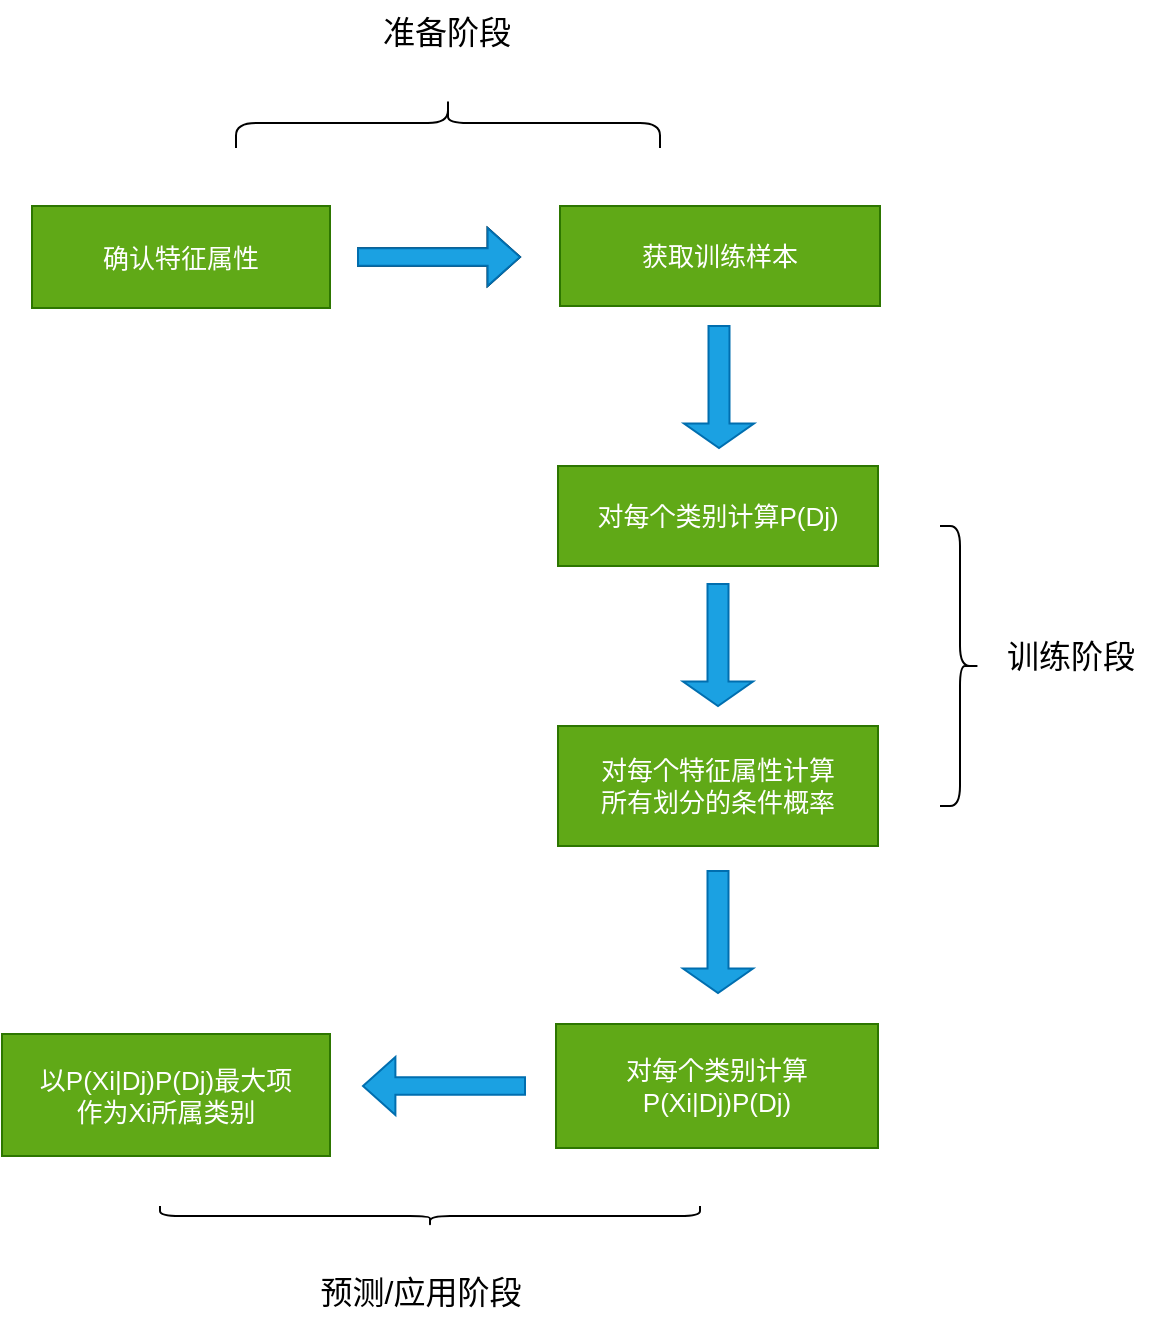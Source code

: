 <mxfile version="21.6.3" type="github">
  <diagram name="第 1 页" id="9e94xMel0PH_fhrqx-Ln">
    <mxGraphModel dx="1434" dy="755" grid="0" gridSize="10" guides="1" tooltips="1" connect="1" arrows="1" fold="1" page="1" pageScale="1" pageWidth="827" pageHeight="1169" background="none" math="0" shadow="0">
      <root>
        <mxCell id="0" />
        <mxCell id="1" parent="0" />
        <mxCell id="79PB6hSsG8yPcDlUICBD-1" value="&lt;font style=&quot;font-size: 13px;&quot;&gt;确认特征属性&lt;/font&gt;" style="rounded=0;whiteSpace=wrap;html=1;fillColor=#60a917;strokeColor=#2D7600;fontColor=#ffffff;" parent="1" vertex="1">
          <mxGeometry x="96" y="140" width="149" height="51" as="geometry" />
        </mxCell>
        <mxCell id="79PB6hSsG8yPcDlUICBD-2" value="&lt;font style=&quot;font-size: 13px;&quot;&gt;获取训练样本&lt;/font&gt;" style="rounded=0;whiteSpace=wrap;html=1;fillColor=#60a917;fontColor=#ffffff;strokeColor=#2D7600;" parent="1" vertex="1">
          <mxGeometry x="360" y="140" width="160" height="50" as="geometry" />
        </mxCell>
        <mxCell id="79PB6hSsG8yPcDlUICBD-3" value="&lt;font style=&quot;font-size: 13px;&quot;&gt;对每个类别计算P(Dj)&lt;/font&gt;" style="rounded=0;whiteSpace=wrap;html=1;fillColor=#60a917;fontColor=#ffffff;strokeColor=#2D7600;" parent="1" vertex="1">
          <mxGeometry x="359" y="270" width="160" height="50" as="geometry" />
        </mxCell>
        <mxCell id="79PB6hSsG8yPcDlUICBD-4" value="&lt;font style=&quot;font-size: 13px;&quot;&gt;对每个特征属性计算&lt;br&gt;所有划分的条件概率&lt;/font&gt;" style="rounded=0;whiteSpace=wrap;html=1;fillColor=#60a917;fontColor=#ffffff;strokeColor=#2D7600;" parent="1" vertex="1">
          <mxGeometry x="359" y="400" width="160" height="60" as="geometry" />
        </mxCell>
        <mxCell id="79PB6hSsG8yPcDlUICBD-5" value="&lt;font style=&quot;font-size: 13px;&quot;&gt;对每个类别计算&lt;br&gt;P(Xi|Dj)P(Dj)&lt;/font&gt;" style="rounded=0;whiteSpace=wrap;html=1;fillColor=#60a917;fontColor=#ffffff;strokeColor=#2D7600;" parent="1" vertex="1">
          <mxGeometry x="358" y="549" width="161" height="62" as="geometry" />
        </mxCell>
        <mxCell id="79PB6hSsG8yPcDlUICBD-6" value="&lt;font style=&quot;font-size: 13px;&quot;&gt;以P(Xi|Dj)P(Dj)最大项&lt;br&gt;作为Xi所属类别&lt;/font&gt;" style="rounded=0;whiteSpace=wrap;html=1;strokeColor=#2D7600;fillColor=#60a917;fontColor=#ffffff;" parent="1" vertex="1">
          <mxGeometry x="81" y="554" width="164" height="61" as="geometry" />
        </mxCell>
        <mxCell id="79PB6hSsG8yPcDlUICBD-7" value="" style="shape=singleArrow;whiteSpace=wrap;html=1;" parent="1" vertex="1">
          <mxGeometry x="259" y="151" width="81" height="29" as="geometry" />
        </mxCell>
        <mxCell id="79PB6hSsG8yPcDlUICBD-8" value="" style="shape=singleArrow;direction=south;whiteSpace=wrap;html=1;fillColor=#1ba1e2;fontColor=#ffffff;strokeColor=#006EAF;" parent="1" vertex="1">
          <mxGeometry x="422" y="200" width="35" height="61" as="geometry" />
        </mxCell>
        <mxCell id="79PB6hSsG8yPcDlUICBD-12" value="" style="shape=curlyBracket;whiteSpace=wrap;html=1;rounded=1;flipH=1;labelPosition=right;verticalLabelPosition=middle;align=left;verticalAlign=middle;direction=south;size=0.5;" parent="1" vertex="1">
          <mxGeometry x="198" y="86" width="212" height="25" as="geometry" />
        </mxCell>
        <mxCell id="79PB6hSsG8yPcDlUICBD-14" value="&lt;font style=&quot;font-size: 16px;&quot;&gt;准备阶段&lt;/font&gt;" style="text;html=1;align=center;verticalAlign=middle;resizable=0;points=[];autosize=1;strokeColor=none;fillColor=none;" parent="1" vertex="1">
          <mxGeometry x="261.5" y="37" width="82" height="31" as="geometry" />
        </mxCell>
        <mxCell id="79PB6hSsG8yPcDlUICBD-15" value="" style="shape=curlyBracket;whiteSpace=wrap;html=1;rounded=1;flipH=1;labelPosition=right;verticalLabelPosition=middle;align=left;verticalAlign=middle;" parent="1" vertex="1">
          <mxGeometry x="550" y="300" width="20" height="140" as="geometry" />
        </mxCell>
        <mxCell id="79PB6hSsG8yPcDlUICBD-16" value="&lt;font style=&quot;font-size: 16px;&quot;&gt;训练阶段&lt;/font&gt;" style="text;html=1;align=center;verticalAlign=middle;resizable=0;points=[];autosize=1;strokeColor=none;fillColor=none;" parent="1" vertex="1">
          <mxGeometry x="570" y="350" width="90" height="30" as="geometry" />
        </mxCell>
        <mxCell id="79PB6hSsG8yPcDlUICBD-18" value="" style="shape=singleArrow;direction=south;whiteSpace=wrap;html=1;fillColor=#1ba1e2;fontColor=#ffffff;strokeColor=#006EAF;" parent="1" vertex="1">
          <mxGeometry x="421.5" y="329" width="35" height="61" as="geometry" />
        </mxCell>
        <mxCell id="79PB6hSsG8yPcDlUICBD-23" value="" style="shape=singleArrow;direction=south;whiteSpace=wrap;html=1;fillColor=#1ba1e2;fontColor=#ffffff;strokeColor=#006EAF;" parent="1" vertex="1">
          <mxGeometry x="421.5" y="472.5" width="35" height="61" as="geometry" />
        </mxCell>
        <mxCell id="79PB6hSsG8yPcDlUICBD-25" value="" style="shape=singleArrow;whiteSpace=wrap;html=1;fillColor=#1ba1e2;fontColor=#ffffff;strokeColor=#006EAF;" parent="1" vertex="1">
          <mxGeometry x="259" y="151" width="81" height="29" as="geometry" />
        </mxCell>
        <mxCell id="79PB6hSsG8yPcDlUICBD-26" value="" style="shape=singleArrow;whiteSpace=wrap;html=1;fillColor=#1ba1e2;fontColor=#ffffff;strokeColor=#006EAF;direction=west;" parent="1" vertex="1">
          <mxGeometry x="261.5" y="565.5" width="81" height="29" as="geometry" />
        </mxCell>
        <mxCell id="79PB6hSsG8yPcDlUICBD-27" value="" style="shape=curlyBracket;whiteSpace=wrap;html=1;rounded=1;flipH=1;labelPosition=right;verticalLabelPosition=middle;align=left;verticalAlign=middle;direction=north;" parent="1" vertex="1">
          <mxGeometry x="160" y="640" width="270" height="10" as="geometry" />
        </mxCell>
        <mxCell id="79PB6hSsG8yPcDlUICBD-28" value="预测/应用阶段" style="text;html=1;align=center;verticalAlign=middle;resizable=0;points=[];autosize=1;strokeColor=none;fillColor=none;fontSize=16;" parent="1" vertex="1">
          <mxGeometry x="230" y="668" width="120" height="30" as="geometry" />
        </mxCell>
      </root>
    </mxGraphModel>
  </diagram>
</mxfile>

